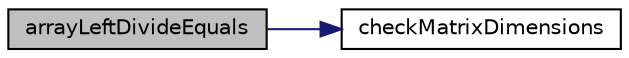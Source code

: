digraph "arrayLeftDivideEquals"
{
  edge [fontname="Helvetica",fontsize="10",labelfontname="Helvetica",labelfontsize="10"];
  node [fontname="Helvetica",fontsize="10",shape=record];
  rankdir="LR";
  Node5 [label="arrayLeftDivideEquals",height=0.2,width=0.4,color="black", fillcolor="grey75", style="filled", fontcolor="black"];
  Node5 -> Node6 [color="midnightblue",fontsize="10",style="solid",fontname="Helvetica"];
  Node6 [label="checkMatrixDimensions",height=0.2,width=0.4,color="black", fillcolor="white", style="filled",URL="$class_p_h_p_excel___shared___j_a_m_a___matrix.html#a65b2d9645d8635073f90adfea1dc6589"];
}
